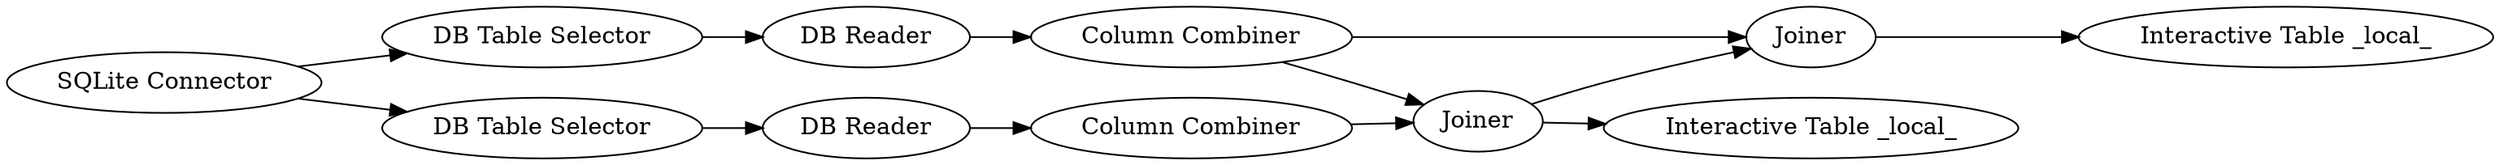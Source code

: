 digraph {
	66 -> 68
	18 -> 61
	64 -> 66
	66 -> 65
	65 -> 70
	63 -> 67
	68 -> 71
	18 -> 60
	65 -> 68
	60 -> 63
	67 -> 65
	61 -> 64
	64 [label="DB Reader"]
	66 [label="Column Combiner"]
	70 [label="Interactive Table _local_"]
	68 [label=Joiner]
	65 [label=Joiner]
	67 [label="Column Combiner"]
	71 [label="Interactive Table _local_"]
	18 [label="SQLite Connector"]
	63 [label="DB Reader"]
	61 [label="DB Table Selector"]
	60 [label="DB Table Selector"]
	rankdir=LR
}
